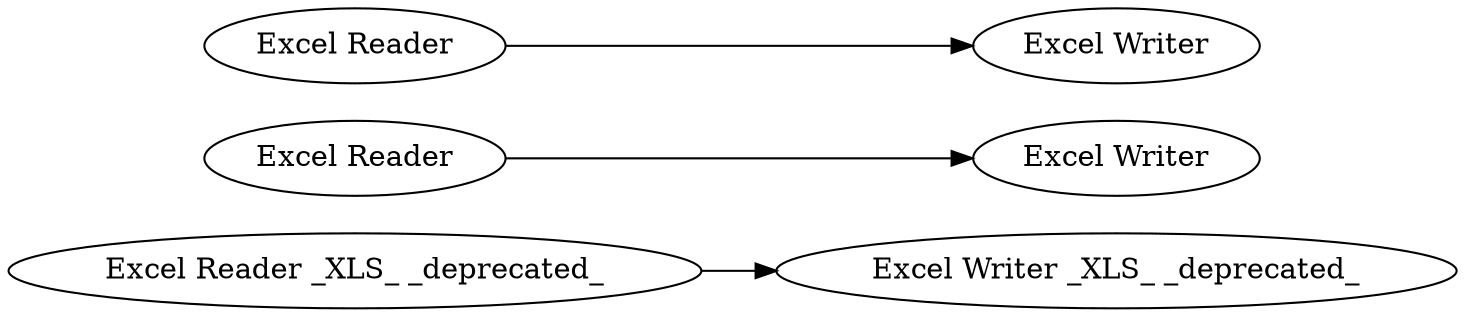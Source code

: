 digraph {
	76 [label="Excel Reader _XLS_ _deprecated_"]
	77 [label="Excel Reader"]
	84 [label="Excel Writer _XLS_ _deprecated_"]
	86 [label="Excel Writer"]
	87 [label="Excel Reader"]
	88 [label="Excel Writer"]
	76 -> 84
	77 -> 86
	87 -> 88
	rankdir=LR
}
